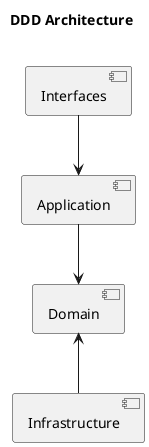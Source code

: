 @startuml
title "DDD Architecture\n"

[Interfaces] -down-> [Application]
[Application] -down-> [Domain]
[Infrastructure] -up-> [Domain]
@enduml